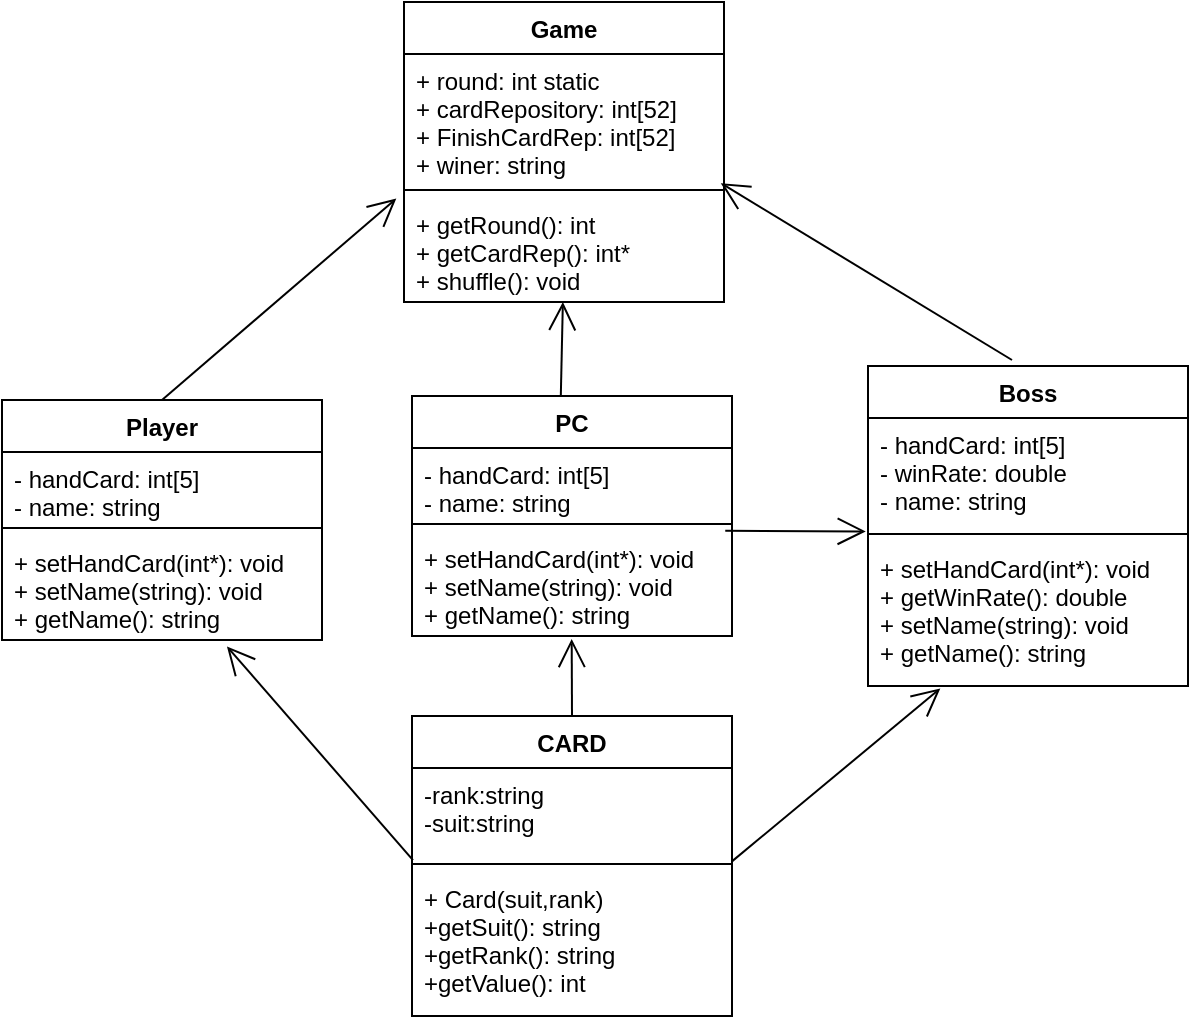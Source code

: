 <mxfile version="20.6.1" type="device"><diagram id="Y4H0z5huW-EM4VGg6E37" name="第 1 页"><mxGraphModel dx="1420" dy="706" grid="1" gridSize="10" guides="1" tooltips="1" connect="1" arrows="1" fold="1" page="1" pageScale="1" pageWidth="827" pageHeight="1169" math="0" shadow="0"><root><mxCell id="0"/><mxCell id="1" parent="0"/><mxCell id="4Ifk7eTxJmMRVpY9_G1U-5" value="CARD" style="swimlane;fontStyle=1;align=center;verticalAlign=top;childLayout=stackLayout;horizontal=1;startSize=26;horizontalStack=0;resizeParent=1;resizeParentMax=0;resizeLast=0;collapsible=1;marginBottom=0;" vertex="1" parent="1"><mxGeometry x="560" y="838" width="160" height="150" as="geometry"/></mxCell><mxCell id="4Ifk7eTxJmMRVpY9_G1U-6" value="-rank:string&#10;-suit:string" style="text;strokeColor=none;fillColor=none;align=left;verticalAlign=top;spacingLeft=4;spacingRight=4;overflow=hidden;rotatable=0;points=[[0,0.5],[1,0.5]];portConstraint=eastwest;" vertex="1" parent="4Ifk7eTxJmMRVpY9_G1U-5"><mxGeometry y="26" width="160" height="44" as="geometry"/></mxCell><mxCell id="4Ifk7eTxJmMRVpY9_G1U-7" value="" style="line;strokeWidth=1;fillColor=none;align=left;verticalAlign=middle;spacingTop=-1;spacingLeft=3;spacingRight=3;rotatable=0;labelPosition=right;points=[];portConstraint=eastwest;strokeColor=inherit;" vertex="1" parent="4Ifk7eTxJmMRVpY9_G1U-5"><mxGeometry y="70" width="160" height="8" as="geometry"/></mxCell><mxCell id="4Ifk7eTxJmMRVpY9_G1U-8" value="+ Card(suit,rank)&#10;+getSuit(): string&#10;+getRank(): string&#10;+getValue(): int" style="text;strokeColor=none;fillColor=none;align=left;verticalAlign=top;spacingLeft=4;spacingRight=4;overflow=hidden;rotatable=0;points=[[0,0.5],[1,0.5]];portConstraint=eastwest;" vertex="1" parent="4Ifk7eTxJmMRVpY9_G1U-5"><mxGeometry y="78" width="160" height="72" as="geometry"/></mxCell><mxCell id="4Ifk7eTxJmMRVpY9_G1U-22" value="Player" style="swimlane;fontStyle=1;align=center;verticalAlign=top;childLayout=stackLayout;horizontal=1;startSize=26;horizontalStack=0;resizeParent=1;resizeParentMax=0;resizeLast=0;collapsible=1;marginBottom=0;" vertex="1" parent="1"><mxGeometry x="355" y="680" width="160" height="120" as="geometry"/></mxCell><mxCell id="4Ifk7eTxJmMRVpY9_G1U-23" value="- handCard: int[5]&#10;- name: string" style="text;strokeColor=none;fillColor=none;align=left;verticalAlign=top;spacingLeft=4;spacingRight=4;overflow=hidden;rotatable=0;points=[[0,0.5],[1,0.5]];portConstraint=eastwest;" vertex="1" parent="4Ifk7eTxJmMRVpY9_G1U-22"><mxGeometry y="26" width="160" height="34" as="geometry"/></mxCell><mxCell id="4Ifk7eTxJmMRVpY9_G1U-24" value="" style="line;strokeWidth=1;fillColor=none;align=left;verticalAlign=middle;spacingTop=-1;spacingLeft=3;spacingRight=3;rotatable=0;labelPosition=right;points=[];portConstraint=eastwest;strokeColor=inherit;" vertex="1" parent="4Ifk7eTxJmMRVpY9_G1U-22"><mxGeometry y="60" width="160" height="8" as="geometry"/></mxCell><mxCell id="4Ifk7eTxJmMRVpY9_G1U-25" value="+ setHandCard(int*): void&#10;+ setName(string): void&#10;+ getName(): string" style="text;strokeColor=none;fillColor=none;align=left;verticalAlign=top;spacingLeft=4;spacingRight=4;overflow=hidden;rotatable=0;points=[[0,0.5],[1,0.5]];portConstraint=eastwest;" vertex="1" parent="4Ifk7eTxJmMRVpY9_G1U-22"><mxGeometry y="68" width="160" height="52" as="geometry"/></mxCell><mxCell id="4Ifk7eTxJmMRVpY9_G1U-26" value="PC" style="swimlane;fontStyle=1;align=center;verticalAlign=top;childLayout=stackLayout;horizontal=1;startSize=26;horizontalStack=0;resizeParent=1;resizeParentMax=0;resizeLast=0;collapsible=1;marginBottom=0;" vertex="1" parent="1"><mxGeometry x="560" y="678" width="160" height="120" as="geometry"/></mxCell><mxCell id="4Ifk7eTxJmMRVpY9_G1U-27" value="- handCard: int[5]&#10;- name: string" style="text;strokeColor=none;fillColor=none;align=left;verticalAlign=top;spacingLeft=4;spacingRight=4;overflow=hidden;rotatable=0;points=[[0,0.5],[1,0.5]];portConstraint=eastwest;" vertex="1" parent="4Ifk7eTxJmMRVpY9_G1U-26"><mxGeometry y="26" width="160" height="34" as="geometry"/></mxCell><mxCell id="4Ifk7eTxJmMRVpY9_G1U-28" value="" style="line;strokeWidth=1;fillColor=none;align=left;verticalAlign=middle;spacingTop=-1;spacingLeft=3;spacingRight=3;rotatable=0;labelPosition=right;points=[];portConstraint=eastwest;strokeColor=inherit;" vertex="1" parent="4Ifk7eTxJmMRVpY9_G1U-26"><mxGeometry y="60" width="160" height="8" as="geometry"/></mxCell><mxCell id="4Ifk7eTxJmMRVpY9_G1U-29" value="+ setHandCard(int*): void&#10;+ setName(string): void&#10;+ getName(): string" style="text;strokeColor=none;fillColor=none;align=left;verticalAlign=top;spacingLeft=4;spacingRight=4;overflow=hidden;rotatable=0;points=[[0,0.5],[1,0.5]];portConstraint=eastwest;" vertex="1" parent="4Ifk7eTxJmMRVpY9_G1U-26"><mxGeometry y="68" width="160" height="52" as="geometry"/></mxCell><mxCell id="4Ifk7eTxJmMRVpY9_G1U-30" value="Boss" style="swimlane;fontStyle=1;align=center;verticalAlign=top;childLayout=stackLayout;horizontal=1;startSize=26;horizontalStack=0;resizeParent=1;resizeParentMax=0;resizeLast=0;collapsible=1;marginBottom=0;" vertex="1" parent="1"><mxGeometry x="788" y="663" width="160" height="160" as="geometry"/></mxCell><mxCell id="4Ifk7eTxJmMRVpY9_G1U-31" value="- handCard: int[5]&#10;- winRate: double&#10;- name: string" style="text;strokeColor=none;fillColor=none;align=left;verticalAlign=top;spacingLeft=4;spacingRight=4;overflow=hidden;rotatable=0;points=[[0,0.5],[1,0.5]];portConstraint=eastwest;" vertex="1" parent="4Ifk7eTxJmMRVpY9_G1U-30"><mxGeometry y="26" width="160" height="54" as="geometry"/></mxCell><mxCell id="4Ifk7eTxJmMRVpY9_G1U-32" value="" style="line;strokeWidth=1;fillColor=none;align=left;verticalAlign=middle;spacingTop=-1;spacingLeft=3;spacingRight=3;rotatable=0;labelPosition=right;points=[];portConstraint=eastwest;strokeColor=inherit;" vertex="1" parent="4Ifk7eTxJmMRVpY9_G1U-30"><mxGeometry y="80" width="160" height="8" as="geometry"/></mxCell><mxCell id="4Ifk7eTxJmMRVpY9_G1U-33" value="+ setHandCard(int*): void&#10;+ getWinRate(): double&#10;+ setName(string): void&#10;+ getName(): string" style="text;strokeColor=none;fillColor=none;align=left;verticalAlign=top;spacingLeft=4;spacingRight=4;overflow=hidden;rotatable=0;points=[[0,0.5],[1,0.5]];portConstraint=eastwest;" vertex="1" parent="4Ifk7eTxJmMRVpY9_G1U-30"><mxGeometry y="88" width="160" height="72" as="geometry"/></mxCell><mxCell id="4Ifk7eTxJmMRVpY9_G1U-34" value="Game" style="swimlane;fontStyle=1;align=center;verticalAlign=top;childLayout=stackLayout;horizontal=1;startSize=26;horizontalStack=0;resizeParent=1;resizeParentMax=0;resizeLast=0;collapsible=1;marginBottom=0;" vertex="1" parent="1"><mxGeometry x="556" y="481" width="160" height="150" as="geometry"/></mxCell><mxCell id="4Ifk7eTxJmMRVpY9_G1U-35" value="+ round: int static&#10;+ cardRepository: int[52]&#10;+ FinishCardRep: int[52]&#10;+ winer: string" style="text;strokeColor=none;fillColor=none;align=left;verticalAlign=top;spacingLeft=4;spacingRight=4;overflow=hidden;rotatable=0;points=[[0,0.5],[1,0.5]];portConstraint=eastwest;" vertex="1" parent="4Ifk7eTxJmMRVpY9_G1U-34"><mxGeometry y="26" width="160" height="64" as="geometry"/></mxCell><mxCell id="4Ifk7eTxJmMRVpY9_G1U-36" value="" style="line;strokeWidth=1;fillColor=none;align=left;verticalAlign=middle;spacingTop=-1;spacingLeft=3;spacingRight=3;rotatable=0;labelPosition=right;points=[];portConstraint=eastwest;strokeColor=inherit;" vertex="1" parent="4Ifk7eTxJmMRVpY9_G1U-34"><mxGeometry y="90" width="160" height="8" as="geometry"/></mxCell><mxCell id="4Ifk7eTxJmMRVpY9_G1U-37" value="+ getRound(): int&#10;+ getCardRep(): int*&#10;+ shuffle(): void" style="text;strokeColor=none;fillColor=none;align=left;verticalAlign=top;spacingLeft=4;spacingRight=4;overflow=hidden;rotatable=0;points=[[0,0.5],[1,0.5]];portConstraint=eastwest;" vertex="1" parent="4Ifk7eTxJmMRVpY9_G1U-34"><mxGeometry y="98" width="160" height="52" as="geometry"/></mxCell><mxCell id="4Ifk7eTxJmMRVpY9_G1U-38" value="" style="endArrow=open;endFill=1;endSize=12;html=1;rounded=0;exitX=0.5;exitY=0;exitDx=0;exitDy=0;entryX=0.499;entryY=1.028;entryDx=0;entryDy=0;entryPerimeter=0;" edge="1" parent="1" source="4Ifk7eTxJmMRVpY9_G1U-5" target="4Ifk7eTxJmMRVpY9_G1U-29"><mxGeometry width="160" relative="1" as="geometry"><mxPoint x="690" y="730" as="sourcePoint"/><mxPoint x="850" y="730" as="targetPoint"/></mxGeometry></mxCell><mxCell id="4Ifk7eTxJmMRVpY9_G1U-39" value="" style="endArrow=open;endFill=1;endSize=12;html=1;rounded=0;exitX=0.003;exitY=0.256;exitDx=0;exitDy=0;exitPerimeter=0;entryX=0.703;entryY=1.062;entryDx=0;entryDy=0;entryPerimeter=0;" edge="1" parent="1" source="4Ifk7eTxJmMRVpY9_G1U-7" target="4Ifk7eTxJmMRVpY9_G1U-25"><mxGeometry width="160" relative="1" as="geometry"><mxPoint x="690" y="730" as="sourcePoint"/><mxPoint x="850" y="730" as="targetPoint"/></mxGeometry></mxCell><mxCell id="4Ifk7eTxJmMRVpY9_G1U-40" value="" style="endArrow=open;endFill=1;endSize=12;html=1;rounded=0;exitX=0.999;exitY=1.064;exitDx=0;exitDy=0;exitPerimeter=0;entryX=0.226;entryY=1.017;entryDx=0;entryDy=0;entryPerimeter=0;" edge="1" parent="1" source="4Ifk7eTxJmMRVpY9_G1U-6" target="4Ifk7eTxJmMRVpY9_G1U-33"><mxGeometry width="160" relative="1" as="geometry"><mxPoint x="690" y="730" as="sourcePoint"/><mxPoint x="850" y="730" as="targetPoint"/></mxGeometry></mxCell><mxCell id="4Ifk7eTxJmMRVpY9_G1U-41" value="" style="endArrow=open;endFill=1;endSize=12;html=1;rounded=0;exitX=0.979;exitY=0.923;exitDx=0;exitDy=0;exitPerimeter=0;entryX=-0.007;entryY=1.05;entryDx=0;entryDy=0;entryPerimeter=0;" edge="1" parent="1" source="4Ifk7eTxJmMRVpY9_G1U-28" target="4Ifk7eTxJmMRVpY9_G1U-31"><mxGeometry width="160" relative="1" as="geometry"><mxPoint x="690" y="730" as="sourcePoint"/><mxPoint x="850" y="730" as="targetPoint"/></mxGeometry></mxCell><mxCell id="4Ifk7eTxJmMRVpY9_G1U-42" value="" style="endArrow=open;endFill=1;endSize=12;html=1;rounded=0;exitX=0.465;exitY=0.003;exitDx=0;exitDy=0;exitPerimeter=0;" edge="1" parent="1" source="4Ifk7eTxJmMRVpY9_G1U-26" target="4Ifk7eTxJmMRVpY9_G1U-37"><mxGeometry width="160" relative="1" as="geometry"><mxPoint x="690" y="730" as="sourcePoint"/><mxPoint x="850" y="730" as="targetPoint"/></mxGeometry></mxCell><mxCell id="4Ifk7eTxJmMRVpY9_G1U-43" value="" style="endArrow=open;endFill=1;endSize=12;html=1;rounded=0;entryX=0.99;entryY=1.009;entryDx=0;entryDy=0;entryPerimeter=0;" edge="1" parent="1" target="4Ifk7eTxJmMRVpY9_G1U-35"><mxGeometry width="160" relative="1" as="geometry"><mxPoint x="860" y="660" as="sourcePoint"/><mxPoint x="850" y="750" as="targetPoint"/></mxGeometry></mxCell><mxCell id="4Ifk7eTxJmMRVpY9_G1U-44" value="" style="endArrow=open;endFill=1;endSize=12;html=1;rounded=0;exitX=0.5;exitY=0;exitDx=0;exitDy=0;entryX=-0.024;entryY=0.005;entryDx=0;entryDy=0;entryPerimeter=0;" edge="1" parent="1" source="4Ifk7eTxJmMRVpY9_G1U-22" target="4Ifk7eTxJmMRVpY9_G1U-37"><mxGeometry width="160" relative="1" as="geometry"><mxPoint x="690" y="720" as="sourcePoint"/><mxPoint x="850" y="720" as="targetPoint"/></mxGeometry></mxCell></root></mxGraphModel></diagram></mxfile>